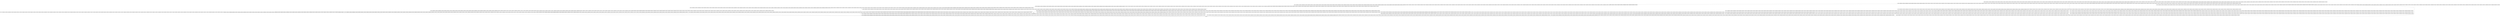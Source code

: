 digraph close {
node [shape=record];
422390241 [label="422390241 - [(JECACHESIZE && !SEQUENTIAL && SHAREDCACHE && !DUPLICATES), (JECACHESIZE && SEQUENTIAL && !DUPLICATES), (!JECACHESIZE && SEQUENTIAL && DUPLICATES), (JECACHESIZE && !SEQUENTIAL && DUPLICATES), (JECACHESIZE && SEQUENTIAL && SHAREDCACHE && !DUPLICATES), (SHAREDCACHE && !JECACHESIZE && !DUPLICATES), (!JECACHESIZE && !SEQUENTIAL && SHAREDCACHE && DUPLICATES), (SHAREDCACHE && JECACHESIZE && DUPLICATES), (DUPLICATES && !JECACHESIZE), (!SHAREDCACHE && !JECACHESIZE && !DUPLICATES), (!DUPLICATES && JECACHESIZE), (DUPLICATES && JECACHESIZE), (JECACHESIZE && SEQUENTIAL && SHAREDCACHE && DUPLICATES), (!JECACHESIZE && !SEQUENTIAL && !DUPLICATES), (!SHAREDCACHE && !JECACHESIZE && DUPLICATES), (SHAREDCACHE && !JECACHESIZE && DUPLICATES), (!JECACHESIZE && SEQUENTIAL && !SHAREDCACHE && DUPLICATES), (!JECACHESIZE && !SEQUENTIAL && !SHAREDCACHE && !DUPLICATES), (JECACHESIZE && SEQUENTIAL && DUPLICATES), (!DUPLICATES && !JECACHESIZE), (!JECACHESIZE && !SEQUENTIAL && SHAREDCACHE && !DUPLICATES), (JECACHESIZE && !SEQUENTIAL && SHAREDCACHE && DUPLICATES), (JECACHESIZE && !SEQUENTIAL && !DUPLICATES), (SHAREDCACHE && JECACHESIZE && !DUPLICATES), (JECACHESIZE && SEQUENTIAL && !SHAREDCACHE && !DUPLICATES), (!SHAREDCACHE && JECACHESIZE && DUPLICATES), (!JECACHESIZE && SEQUENTIAL && SHAREDCACHE && DUPLICATES), (!JECACHESIZE && !SEQUENTIAL && DUPLICATES), (JECACHESIZE && !SEQUENTIAL && !SHAREDCACHE && !DUPLICATES), (JECACHESIZE && SEQUENTIAL && !SHAREDCACHE && DUPLICATES), (!JECACHESIZE && SEQUENTIAL && !SHAREDCACHE && !DUPLICATES), (!JECACHESIZE && SEQUENTIAL && SHAREDCACHE && !DUPLICATES), (JECACHESIZE && !SEQUENTIAL && !SHAREDCACHE && DUPLICATES), (!JECACHESIZE && SEQUENTIAL && !DUPLICATES), (!JECACHESIZE && !SEQUENTIAL && !SHAREDCACHE && DUPLICATES), (!SHAREDCACHE && JECACHESIZE && !DUPLICATES)]"];
1276712836 [label="1276712836 - [(JECACHESIZE && !SEQUENTIAL && SHAREDCACHE && !DUPLICATES), (JECACHESIZE && SEQUENTIAL && !DUPLICATES), (!JECACHESIZE && SEQUENTIAL && DUPLICATES), (JECACHESIZE && !SEQUENTIAL && DUPLICATES), (JECACHESIZE && SEQUENTIAL && SHAREDCACHE && !DUPLICATES), (SHAREDCACHE && !JECACHESIZE && !DUPLICATES), (!JECACHESIZE && !SEQUENTIAL && SHAREDCACHE && DUPLICATES), (SHAREDCACHE && JECACHESIZE && DUPLICATES), (DUPLICATES && !JECACHESIZE), (!SHAREDCACHE && !JECACHESIZE && !DUPLICATES), (!DUPLICATES && JECACHESIZE), (DUPLICATES && JECACHESIZE), (JECACHESIZE && SEQUENTIAL && SHAREDCACHE && DUPLICATES), (!JECACHESIZE && !SEQUENTIAL && !DUPLICATES), (!SHAREDCACHE && !JECACHESIZE && DUPLICATES), (SHAREDCACHE && !JECACHESIZE && DUPLICATES), (!JECACHESIZE && SEQUENTIAL && !SHAREDCACHE && DUPLICATES), (!JECACHESIZE && !SEQUENTIAL && !SHAREDCACHE && !DUPLICATES), (JECACHESIZE && SEQUENTIAL && DUPLICATES), (!DUPLICATES && !JECACHESIZE), (!JECACHESIZE && !SEQUENTIAL && SHAREDCACHE && !DUPLICATES), (JECACHESIZE && !SEQUENTIAL && SHAREDCACHE && DUPLICATES), (JECACHESIZE && !SEQUENTIAL && !DUPLICATES), (SHAREDCACHE && JECACHESIZE && !DUPLICATES), (JECACHESIZE && SEQUENTIAL && !SHAREDCACHE && !DUPLICATES), (!SHAREDCACHE && JECACHESIZE && DUPLICATES), (!JECACHESIZE && SEQUENTIAL && SHAREDCACHE && DUPLICATES), (!JECACHESIZE && !SEQUENTIAL && DUPLICATES), (JECACHESIZE && !SEQUENTIAL && !SHAREDCACHE && !DUPLICATES), (JECACHESIZE && SEQUENTIAL && !SHAREDCACHE && DUPLICATES), (!JECACHESIZE && SEQUENTIAL && !SHAREDCACHE && !DUPLICATES), (!JECACHESIZE && SEQUENTIAL && SHAREDCACHE && !DUPLICATES), (JECACHESIZE && !SEQUENTIAL && !SHAREDCACHE && DUPLICATES), (!JECACHESIZE && SEQUENTIAL && !DUPLICATES), (!JECACHESIZE && !SEQUENTIAL && !SHAREDCACHE && DUPLICATES), (!SHAREDCACHE && JECACHESIZE && !DUPLICATES)]"];
1492058124 [label="1492058124 - [(JECACHESIZE && !SEQUENTIAL && SHAREDCACHE && !DUPLICATES), (JECACHESIZE && SEQUENTIAL && !DUPLICATES), (!JECACHESIZE && SEQUENTIAL && DUPLICATES), (JECACHESIZE && !SEQUENTIAL && DUPLICATES), (JECACHESIZE && SEQUENTIAL && SHAREDCACHE && !DUPLICATES), (SHAREDCACHE && !JECACHESIZE && !DUPLICATES), (!JECACHESIZE && !SEQUENTIAL && SHAREDCACHE && DUPLICATES), (SHAREDCACHE && JECACHESIZE && DUPLICATES), (DUPLICATES && !JECACHESIZE), (!SHAREDCACHE && !JECACHESIZE && !DUPLICATES), (!DUPLICATES && JECACHESIZE), (DUPLICATES && JECACHESIZE), (JECACHESIZE && SEQUENTIAL && SHAREDCACHE && DUPLICATES), (!JECACHESIZE && !SEQUENTIAL && !DUPLICATES), (!SHAREDCACHE && !JECACHESIZE && DUPLICATES), (SHAREDCACHE && !JECACHESIZE && DUPLICATES), (!JECACHESIZE && SEQUENTIAL && !SHAREDCACHE && DUPLICATES), (!JECACHESIZE && !SEQUENTIAL && !SHAREDCACHE && !DUPLICATES), (JECACHESIZE && SEQUENTIAL && DUPLICATES), (!DUPLICATES && !JECACHESIZE), (!JECACHESIZE && !SEQUENTIAL && SHAREDCACHE && !DUPLICATES), (JECACHESIZE && !SEQUENTIAL && SHAREDCACHE && DUPLICATES), (JECACHESIZE && !SEQUENTIAL && !DUPLICATES), (SHAREDCACHE && JECACHESIZE && !DUPLICATES), (JECACHESIZE && SEQUENTIAL && !SHAREDCACHE && !DUPLICATES), (!SHAREDCACHE && JECACHESIZE && DUPLICATES), (!JECACHESIZE && SEQUENTIAL && SHAREDCACHE && DUPLICATES), (!JECACHESIZE && !SEQUENTIAL && DUPLICATES), (JECACHESIZE && !SEQUENTIAL && !SHAREDCACHE && !DUPLICATES), (JECACHESIZE && SEQUENTIAL && !SHAREDCACHE && DUPLICATES), (!JECACHESIZE && SEQUENTIAL && !SHAREDCACHE && !DUPLICATES), (!JECACHESIZE && SEQUENTIAL && SHAREDCACHE && !DUPLICATES), (JECACHESIZE && !SEQUENTIAL && !SHAREDCACHE && DUPLICATES), (!JECACHESIZE && SEQUENTIAL && !DUPLICATES), (!JECACHESIZE && !SEQUENTIAL && !SHAREDCACHE && DUPLICATES), (!SHAREDCACHE && JECACHESIZE && !DUPLICATES)]"];
755182547 [label="755182547 - [(JECACHESIZE && !SEQUENTIAL && SHAREDCACHE && !DUPLICATES), (JECACHESIZE && SEQUENTIAL && !DUPLICATES), (!JECACHESIZE && SEQUENTIAL && DUPLICATES), (JECACHESIZE && !SEQUENTIAL && DUPLICATES), (JECACHESIZE && SEQUENTIAL && SHAREDCACHE && !DUPLICATES), (SHAREDCACHE && !JECACHESIZE && !DUPLICATES), (!JECACHESIZE && !SEQUENTIAL && SHAREDCACHE && DUPLICATES), (SHAREDCACHE && JECACHESIZE && DUPLICATES), (DUPLICATES && !JECACHESIZE), (!SHAREDCACHE && !JECACHESIZE && !DUPLICATES), (!DUPLICATES && JECACHESIZE), (DUPLICATES && JECACHESIZE), (JECACHESIZE && SEQUENTIAL && SHAREDCACHE && DUPLICATES), (!JECACHESIZE && !SEQUENTIAL && !DUPLICATES), (!SHAREDCACHE && !JECACHESIZE && DUPLICATES), (SHAREDCACHE && !JECACHESIZE && DUPLICATES), (!JECACHESIZE && SEQUENTIAL && !SHAREDCACHE && DUPLICATES), (!JECACHESIZE && !SEQUENTIAL && !SHAREDCACHE && !DUPLICATES), (JECACHESIZE && SEQUENTIAL && DUPLICATES), (!DUPLICATES && !JECACHESIZE), (!JECACHESIZE && !SEQUENTIAL && SHAREDCACHE && !DUPLICATES), (JECACHESIZE && !SEQUENTIAL && SHAREDCACHE && DUPLICATES), (JECACHESIZE && !SEQUENTIAL && !DUPLICATES), (SHAREDCACHE && JECACHESIZE && !DUPLICATES), (JECACHESIZE && SEQUENTIAL && !SHAREDCACHE && !DUPLICATES), (!SHAREDCACHE && JECACHESIZE && DUPLICATES), (!JECACHESIZE && SEQUENTIAL && SHAREDCACHE && DUPLICATES), (!JECACHESIZE && !SEQUENTIAL && DUPLICATES), (JECACHESIZE && !SEQUENTIAL && !SHAREDCACHE && !DUPLICATES), (JECACHESIZE && SEQUENTIAL && !SHAREDCACHE && DUPLICATES), (!JECACHESIZE && SEQUENTIAL && !SHAREDCACHE && !DUPLICATES), (!JECACHESIZE && SEQUENTIAL && SHAREDCACHE && !DUPLICATES), (JECACHESIZE && !SEQUENTIAL && !SHAREDCACHE && DUPLICATES), (!JECACHESIZE && SEQUENTIAL && !DUPLICATES), (!JECACHESIZE && !SEQUENTIAL && !SHAREDCACHE && DUPLICATES), (!SHAREDCACHE && JECACHESIZE && !DUPLICATES)]"];
1916026579 [label="1916026579 - [(JECACHESIZE && !SEQUENTIAL && SHAREDCACHE && !DUPLICATES), (JECACHESIZE && SEQUENTIAL && !DUPLICATES), (!JECACHESIZE && SEQUENTIAL && DUPLICATES), (JECACHESIZE && !SEQUENTIAL && DUPLICATES), (JECACHESIZE && SEQUENTIAL && SHAREDCACHE && !DUPLICATES), (SHAREDCACHE && !JECACHESIZE && !DUPLICATES), (!JECACHESIZE && !SEQUENTIAL && SHAREDCACHE && DUPLICATES), (SHAREDCACHE && JECACHESIZE && DUPLICATES), (DUPLICATES && !JECACHESIZE), (!SHAREDCACHE && !JECACHESIZE && !DUPLICATES), (!DUPLICATES && JECACHESIZE), (DUPLICATES && JECACHESIZE), (JECACHESIZE && SEQUENTIAL && SHAREDCACHE && DUPLICATES), (!JECACHESIZE && !SEQUENTIAL && !DUPLICATES), (!SHAREDCACHE && !JECACHESIZE && DUPLICATES), (SHAREDCACHE && !JECACHESIZE && DUPLICATES), (!JECACHESIZE && SEQUENTIAL && !SHAREDCACHE && DUPLICATES), (!JECACHESIZE && !SEQUENTIAL && !SHAREDCACHE && !DUPLICATES), (JECACHESIZE && SEQUENTIAL && DUPLICATES), (!DUPLICATES && !JECACHESIZE), (!JECACHESIZE && !SEQUENTIAL && SHAREDCACHE && !DUPLICATES), (JECACHESIZE && !SEQUENTIAL && SHAREDCACHE && DUPLICATES), (JECACHESIZE && !SEQUENTIAL && !DUPLICATES), (SHAREDCACHE && JECACHESIZE && !DUPLICATES), (JECACHESIZE && SEQUENTIAL && !SHAREDCACHE && !DUPLICATES), (!SHAREDCACHE && JECACHESIZE && DUPLICATES), (!JECACHESIZE && SEQUENTIAL && SHAREDCACHE && DUPLICATES), (!JECACHESIZE && !SEQUENTIAL && DUPLICATES), (JECACHESIZE && !SEQUENTIAL && !SHAREDCACHE && !DUPLICATES), (JECACHESIZE && SEQUENTIAL && !SHAREDCACHE && DUPLICATES), (!JECACHESIZE && SEQUENTIAL && !SHAREDCACHE && !DUPLICATES), (!JECACHESIZE && SEQUENTIAL && SHAREDCACHE && !DUPLICATES), (JECACHESIZE && !SEQUENTIAL && !SHAREDCACHE && DUPLICATES), (!JECACHESIZE && SEQUENTIAL && !DUPLICATES), (!JECACHESIZE && !SEQUENTIAL && !SHAREDCACHE && DUPLICATES), (!SHAREDCACHE && JECACHESIZE && !DUPLICATES)]"];
2083128641 [label="2083128641 - [(JECACHESIZE && !SEQUENTIAL && SHAREDCACHE && !DUPLICATES), (JECACHESIZE && SEQUENTIAL && !DUPLICATES), (!JECACHESIZE && SEQUENTIAL && DUPLICATES), (JECACHESIZE && !SEQUENTIAL && DUPLICATES), (JECACHESIZE && SEQUENTIAL && SHAREDCACHE && !DUPLICATES), (SHAREDCACHE && !JECACHESIZE && !DUPLICATES), (!JECACHESIZE && !SEQUENTIAL && SHAREDCACHE && DUPLICATES), (SHAREDCACHE && JECACHESIZE && DUPLICATES), (DUPLICATES && !JECACHESIZE), (!SHAREDCACHE && !JECACHESIZE && !DUPLICATES), (!DUPLICATES && JECACHESIZE), (DUPLICATES && JECACHESIZE), (JECACHESIZE && SEQUENTIAL && SHAREDCACHE && DUPLICATES), (!JECACHESIZE && !SEQUENTIAL && !DUPLICATES), (!SHAREDCACHE && !JECACHESIZE && DUPLICATES), (SHAREDCACHE && !JECACHESIZE && DUPLICATES), (!JECACHESIZE && SEQUENTIAL && !SHAREDCACHE && DUPLICATES), (!JECACHESIZE && !SEQUENTIAL && !SHAREDCACHE && !DUPLICATES), (JECACHESIZE && SEQUENTIAL && DUPLICATES), (!DUPLICATES && !JECACHESIZE), (!JECACHESIZE && !SEQUENTIAL && SHAREDCACHE && !DUPLICATES), (JECACHESIZE && !SEQUENTIAL && SHAREDCACHE && DUPLICATES), (JECACHESIZE && !SEQUENTIAL && !DUPLICATES), (SHAREDCACHE && JECACHESIZE && !DUPLICATES), (JECACHESIZE && SEQUENTIAL && !SHAREDCACHE && !DUPLICATES), (!SHAREDCACHE && JECACHESIZE && DUPLICATES), (!JECACHESIZE && SEQUENTIAL && SHAREDCACHE && DUPLICATES), (!JECACHESIZE && !SEQUENTIAL && DUPLICATES), (JECACHESIZE && !SEQUENTIAL && !SHAREDCACHE && !DUPLICATES), (JECACHESIZE && SEQUENTIAL && !SHAREDCACHE && DUPLICATES), (!JECACHESIZE && SEQUENTIAL && !SHAREDCACHE && !DUPLICATES), (!JECACHESIZE && SEQUENTIAL && SHAREDCACHE && !DUPLICATES), (JECACHESIZE && !SEQUENTIAL && !SHAREDCACHE && DUPLICATES), (!JECACHESIZE && SEQUENTIAL && !DUPLICATES), (!JECACHESIZE && !SEQUENTIAL && !SHAREDCACHE && DUPLICATES), (!SHAREDCACHE && JECACHESIZE && !DUPLICATES)]"];
822832200 [label="822832200 - [(JECACHESIZE && !SEQUENTIAL && SHAREDCACHE && !DUPLICATES), (JECACHESIZE && SEQUENTIAL && !DUPLICATES), (!JECACHESIZE && SEQUENTIAL && DUPLICATES), (JECACHESIZE && !SEQUENTIAL && DUPLICATES), (JECACHESIZE && SEQUENTIAL && SHAREDCACHE && !DUPLICATES), (SHAREDCACHE && !JECACHESIZE && !DUPLICATES), (!JECACHESIZE && !SEQUENTIAL && SHAREDCACHE && DUPLICATES), (SHAREDCACHE && JECACHESIZE && DUPLICATES), (DUPLICATES && !JECACHESIZE), (!SHAREDCACHE && !JECACHESIZE && !DUPLICATES), (!DUPLICATES && JECACHESIZE), (DUPLICATES && JECACHESIZE), (JECACHESIZE && SEQUENTIAL && SHAREDCACHE && DUPLICATES), (!JECACHESIZE && !SEQUENTIAL && !DUPLICATES), (!SHAREDCACHE && !JECACHESIZE && DUPLICATES), (SHAREDCACHE && !JECACHESIZE && DUPLICATES), (!JECACHESIZE && SEQUENTIAL && !SHAREDCACHE && DUPLICATES), (!JECACHESIZE && !SEQUENTIAL && !SHAREDCACHE && !DUPLICATES), (JECACHESIZE && SEQUENTIAL && DUPLICATES), (!DUPLICATES && !JECACHESIZE), (!JECACHESIZE && !SEQUENTIAL && SHAREDCACHE && !DUPLICATES), (JECACHESIZE && !SEQUENTIAL && SHAREDCACHE && DUPLICATES), (JECACHESIZE && !SEQUENTIAL && !DUPLICATES), (SHAREDCACHE && JECACHESIZE && !DUPLICATES), (JECACHESIZE && SEQUENTIAL && !SHAREDCACHE && !DUPLICATES), (!SHAREDCACHE && JECACHESIZE && DUPLICATES), (!JECACHESIZE && SEQUENTIAL && SHAREDCACHE && DUPLICATES), (!JECACHESIZE && !SEQUENTIAL && DUPLICATES), (JECACHESIZE && !SEQUENTIAL && !SHAREDCACHE && !DUPLICATES), (JECACHESIZE && SEQUENTIAL && !SHAREDCACHE && DUPLICATES), (!JECACHESIZE && SEQUENTIAL && !SHAREDCACHE && !DUPLICATES), (!JECACHESIZE && SEQUENTIAL && SHAREDCACHE && !DUPLICATES), (JECACHESIZE && !SEQUENTIAL && !SHAREDCACHE && DUPLICATES), (!JECACHESIZE && SEQUENTIAL && !DUPLICATES), (!JECACHESIZE && !SEQUENTIAL && !SHAREDCACHE && DUPLICATES), (!SHAREDCACHE && JECACHESIZE && !DUPLICATES)]"];
391815421 [label="391815421 - [(JECACHESIZE && !SEQUENTIAL && SHAREDCACHE && !DUPLICATES), (JECACHESIZE && SEQUENTIAL && !DUPLICATES), (!JECACHESIZE && SEQUENTIAL && DUPLICATES), (JECACHESIZE && !SEQUENTIAL && DUPLICATES), (JECACHESIZE && SEQUENTIAL && SHAREDCACHE && !DUPLICATES), (SHAREDCACHE && !JECACHESIZE && !DUPLICATES), (!JECACHESIZE && !SEQUENTIAL && SHAREDCACHE && DUPLICATES), (SHAREDCACHE && JECACHESIZE && DUPLICATES), (DUPLICATES && !JECACHESIZE), (!SHAREDCACHE && !JECACHESIZE && !DUPLICATES), (!DUPLICATES && JECACHESIZE), (DUPLICATES && JECACHESIZE), (JECACHESIZE && SEQUENTIAL && SHAREDCACHE && DUPLICATES), (!JECACHESIZE && !SEQUENTIAL && !DUPLICATES), (!SHAREDCACHE && !JECACHESIZE && DUPLICATES), (SHAREDCACHE && !JECACHESIZE && DUPLICATES), (!JECACHESIZE && SEQUENTIAL && !SHAREDCACHE && DUPLICATES), (!JECACHESIZE && !SEQUENTIAL && !SHAREDCACHE && !DUPLICATES), (JECACHESIZE && SEQUENTIAL && DUPLICATES), (!DUPLICATES && !JECACHESIZE), (!JECACHESIZE && !SEQUENTIAL && SHAREDCACHE && !DUPLICATES), (JECACHESIZE && !SEQUENTIAL && SHAREDCACHE && DUPLICATES), (JECACHESIZE && !SEQUENTIAL && !DUPLICATES), (SHAREDCACHE && JECACHESIZE && !DUPLICATES), (JECACHESIZE && SEQUENTIAL && !SHAREDCACHE && !DUPLICATES), (!SHAREDCACHE && JECACHESIZE && DUPLICATES), (!JECACHESIZE && SEQUENTIAL && SHAREDCACHE && DUPLICATES), (!JECACHESIZE && !SEQUENTIAL && DUPLICATES), (JECACHESIZE && !SEQUENTIAL && !SHAREDCACHE && !DUPLICATES), (JECACHESIZE && SEQUENTIAL && !SHAREDCACHE && DUPLICATES), (!JECACHESIZE && SEQUENTIAL && !SHAREDCACHE && !DUPLICATES), (!JECACHESIZE && SEQUENTIAL && SHAREDCACHE && !DUPLICATES), (JECACHESIZE && !SEQUENTIAL && !SHAREDCACHE && DUPLICATES), (!JECACHESIZE && SEQUENTIAL && !DUPLICATES), (!JECACHESIZE && !SEQUENTIAL && !SHAREDCACHE && DUPLICATES), (!SHAREDCACHE && JECACHESIZE && !DUPLICATES)]"];
497513136 [label="497513136 - [(JECACHESIZE && !SEQUENTIAL && SHAREDCACHE && !DUPLICATES), (JECACHESIZE && SEQUENTIAL && !DUPLICATES), (!JECACHESIZE && SEQUENTIAL && DUPLICATES), (JECACHESIZE && !SEQUENTIAL && DUPLICATES), (JECACHESIZE && SEQUENTIAL && SHAREDCACHE && !DUPLICATES), (SHAREDCACHE && !JECACHESIZE && !DUPLICATES), (!JECACHESIZE && !SEQUENTIAL && SHAREDCACHE && DUPLICATES), (SHAREDCACHE && JECACHESIZE && DUPLICATES), (DUPLICATES && !JECACHESIZE), (!SHAREDCACHE && !JECACHESIZE && !DUPLICATES), (!DUPLICATES && JECACHESIZE), (DUPLICATES && JECACHESIZE), (JECACHESIZE && SEQUENTIAL && SHAREDCACHE && DUPLICATES), (!JECACHESIZE && !SEQUENTIAL && !DUPLICATES), (!SHAREDCACHE && !JECACHESIZE && DUPLICATES), (SHAREDCACHE && !JECACHESIZE && DUPLICATES), (!JECACHESIZE && SEQUENTIAL && !SHAREDCACHE && DUPLICATES), (!JECACHESIZE && !SEQUENTIAL && !SHAREDCACHE && !DUPLICATES), (JECACHESIZE && SEQUENTIAL && DUPLICATES), (!DUPLICATES && !JECACHESIZE), (!JECACHESIZE && !SEQUENTIAL && SHAREDCACHE && !DUPLICATES), (JECACHESIZE && !SEQUENTIAL && SHAREDCACHE && DUPLICATES), (JECACHESIZE && !SEQUENTIAL && !DUPLICATES), (SHAREDCACHE && JECACHESIZE && !DUPLICATES), (JECACHESIZE && SEQUENTIAL && !SHAREDCACHE && !DUPLICATES), (!SHAREDCACHE && JECACHESIZE && DUPLICATES), (!JECACHESIZE && SEQUENTIAL && SHAREDCACHE && DUPLICATES), (!JECACHESIZE && !SEQUENTIAL && DUPLICATES), (JECACHESIZE && !SEQUENTIAL && !SHAREDCACHE && !DUPLICATES), (JECACHESIZE && SEQUENTIAL && !SHAREDCACHE && DUPLICATES), (!JECACHESIZE && SEQUENTIAL && !SHAREDCACHE && !DUPLICATES), (!JECACHESIZE && SEQUENTIAL && SHAREDCACHE && !DUPLICATES), (JECACHESIZE && !SEQUENTIAL && !SHAREDCACHE && DUPLICATES), (!JECACHESIZE && SEQUENTIAL && !DUPLICATES), (!JECACHESIZE && !SEQUENTIAL && !SHAREDCACHE && DUPLICATES), (!SHAREDCACHE && JECACHESIZE && !DUPLICATES)]"];
427956115 [label="427956115 - [(JECACHESIZE && !SEQUENTIAL && SHAREDCACHE && !DUPLICATES), (JECACHESIZE && SEQUENTIAL && !DUPLICATES), (!JECACHESIZE && SEQUENTIAL && DUPLICATES), (JECACHESIZE && !SEQUENTIAL && DUPLICATES), (JECACHESIZE && SEQUENTIAL && SHAREDCACHE && !DUPLICATES), (SHAREDCACHE && !JECACHESIZE && !DUPLICATES), (!JECACHESIZE && !SEQUENTIAL && SHAREDCACHE && DUPLICATES), (SHAREDCACHE && JECACHESIZE && DUPLICATES), (DUPLICATES && !JECACHESIZE), (!SHAREDCACHE && !JECACHESIZE && !DUPLICATES), (!DUPLICATES && JECACHESIZE), (DUPLICATES && JECACHESIZE), (JECACHESIZE && SEQUENTIAL && SHAREDCACHE && DUPLICATES), (!JECACHESIZE && !SEQUENTIAL && !DUPLICATES), (!SHAREDCACHE && !JECACHESIZE && DUPLICATES), (SHAREDCACHE && !JECACHESIZE && DUPLICATES), (!JECACHESIZE && SEQUENTIAL && !SHAREDCACHE && DUPLICATES), (!JECACHESIZE && !SEQUENTIAL && !SHAREDCACHE && !DUPLICATES), (JECACHESIZE && SEQUENTIAL && DUPLICATES), (!DUPLICATES && !JECACHESIZE), (!JECACHESIZE && !SEQUENTIAL && SHAREDCACHE && !DUPLICATES), (JECACHESIZE && !SEQUENTIAL && SHAREDCACHE && DUPLICATES), (JECACHESIZE && !SEQUENTIAL && !DUPLICATES), (SHAREDCACHE && JECACHESIZE && !DUPLICATES), (JECACHESIZE && SEQUENTIAL && !SHAREDCACHE && !DUPLICATES), (!SHAREDCACHE && JECACHESIZE && DUPLICATES), (!JECACHESIZE && SEQUENTIAL && SHAREDCACHE && DUPLICATES), (!JECACHESIZE && !SEQUENTIAL && DUPLICATES), (JECACHESIZE && !SEQUENTIAL && !SHAREDCACHE && !DUPLICATES), (JECACHESIZE && SEQUENTIAL && !SHAREDCACHE && DUPLICATES), (!JECACHESIZE && SEQUENTIAL && !SHAREDCACHE && !DUPLICATES), (!JECACHESIZE && SEQUENTIAL && SHAREDCACHE && !DUPLICATES), (JECACHESIZE && !SEQUENTIAL && !SHAREDCACHE && DUPLICATES), (!JECACHESIZE && SEQUENTIAL && !DUPLICATES), (!JECACHESIZE && !SEQUENTIAL && !SHAREDCACHE && DUPLICATES), (!SHAREDCACHE && JECACHESIZE && !DUPLICATES)]"];
987534205 [label="987534205 - [(JECACHESIZE && !SEQUENTIAL && SHAREDCACHE && !DUPLICATES), (JECACHESIZE && SEQUENTIAL && !DUPLICATES), (!JECACHESIZE && SEQUENTIAL && DUPLICATES), (JECACHESIZE && !SEQUENTIAL && DUPLICATES), (JECACHESIZE && SEQUENTIAL && SHAREDCACHE && !DUPLICATES), (SHAREDCACHE && !JECACHESIZE && !DUPLICATES), (!JECACHESIZE && !SEQUENTIAL && SHAREDCACHE && DUPLICATES), (SHAREDCACHE && JECACHESIZE && DUPLICATES), (DUPLICATES && !JECACHESIZE), (!SHAREDCACHE && !JECACHESIZE && !DUPLICATES), (!DUPLICATES && JECACHESIZE), (DUPLICATES && JECACHESIZE), (JECACHESIZE && SEQUENTIAL && SHAREDCACHE && DUPLICATES), (!JECACHESIZE && !SEQUENTIAL && !DUPLICATES), (!SHAREDCACHE && !JECACHESIZE && DUPLICATES), (SHAREDCACHE && !JECACHESIZE && DUPLICATES), (!JECACHESIZE && SEQUENTIAL && !SHAREDCACHE && DUPLICATES), (!JECACHESIZE && !SEQUENTIAL && !SHAREDCACHE && !DUPLICATES), (JECACHESIZE && SEQUENTIAL && DUPLICATES), (!DUPLICATES && !JECACHESIZE), (!JECACHESIZE && !SEQUENTIAL && SHAREDCACHE && !DUPLICATES), (JECACHESIZE && !SEQUENTIAL && SHAREDCACHE && DUPLICATES), (JECACHESIZE && !SEQUENTIAL && !DUPLICATES), (SHAREDCACHE && JECACHESIZE && !DUPLICATES), (JECACHESIZE && SEQUENTIAL && !SHAREDCACHE && !DUPLICATES), (!SHAREDCACHE && JECACHESIZE && DUPLICATES), (!JECACHESIZE && SEQUENTIAL && SHAREDCACHE && DUPLICATES), (!JECACHESIZE && !SEQUENTIAL && DUPLICATES), (JECACHESIZE && !SEQUENTIAL && !SHAREDCACHE && !DUPLICATES), (JECACHESIZE && SEQUENTIAL && !SHAREDCACHE && DUPLICATES), (!JECACHESIZE && SEQUENTIAL && !SHAREDCACHE && !DUPLICATES), (!JECACHESIZE && SEQUENTIAL && SHAREDCACHE && !DUPLICATES), (JECACHESIZE && !SEQUENTIAL && !SHAREDCACHE && DUPLICATES), (!JECACHESIZE && SEQUENTIAL && !DUPLICATES), (!JECACHESIZE && !SEQUENTIAL && !SHAREDCACHE && DUPLICATES), (!SHAREDCACHE && JECACHESIZE && !DUPLICATES)]"];
8790309 [label="8790309 - [(JECACHESIZE && !SEQUENTIAL && SHAREDCACHE && !DUPLICATES), (JECACHESIZE && SEQUENTIAL && !DUPLICATES), (!JECACHESIZE && SEQUENTIAL && DUPLICATES), (JECACHESIZE && !SEQUENTIAL && DUPLICATES), (JECACHESIZE && SEQUENTIAL && SHAREDCACHE && !DUPLICATES), (SHAREDCACHE && !JECACHESIZE && !DUPLICATES), (!JECACHESIZE && !SEQUENTIAL && SHAREDCACHE && DUPLICATES), (SHAREDCACHE && JECACHESIZE && DUPLICATES), (DUPLICATES && !JECACHESIZE), (!SHAREDCACHE && !JECACHESIZE && !DUPLICATES), (!DUPLICATES && JECACHESIZE), (DUPLICATES && JECACHESIZE), (JECACHESIZE && SEQUENTIAL && SHAREDCACHE && DUPLICATES), (!JECACHESIZE && !SEQUENTIAL && !DUPLICATES), (!SHAREDCACHE && !JECACHESIZE && DUPLICATES), (SHAREDCACHE && !JECACHESIZE && DUPLICATES), (!JECACHESIZE && SEQUENTIAL && !SHAREDCACHE && DUPLICATES), (!JECACHESIZE && !SEQUENTIAL && !SHAREDCACHE && !DUPLICATES), (JECACHESIZE && SEQUENTIAL && DUPLICATES), (!DUPLICATES && !JECACHESIZE), (!JECACHESIZE && !SEQUENTIAL && SHAREDCACHE && !DUPLICATES), (JECACHESIZE && !SEQUENTIAL && SHAREDCACHE && DUPLICATES), (JECACHESIZE && !SEQUENTIAL && !DUPLICATES), (SHAREDCACHE && JECACHESIZE && !DUPLICATES), (JECACHESIZE && SEQUENTIAL && !SHAREDCACHE && !DUPLICATES), (!SHAREDCACHE && JECACHESIZE && DUPLICATES), (!JECACHESIZE && SEQUENTIAL && SHAREDCACHE && DUPLICATES), (!JECACHESIZE && !SEQUENTIAL && DUPLICATES), (JECACHESIZE && !SEQUENTIAL && !SHAREDCACHE && !DUPLICATES), (JECACHESIZE && SEQUENTIAL && !SHAREDCACHE && DUPLICATES), (!JECACHESIZE && SEQUENTIAL && !SHAREDCACHE && !DUPLICATES), (!JECACHESIZE && SEQUENTIAL && SHAREDCACHE && !DUPLICATES), (JECACHESIZE && !SEQUENTIAL && !SHAREDCACHE && DUPLICATES), (!JECACHESIZE && SEQUENTIAL && !DUPLICATES), (!JECACHESIZE && !SEQUENTIAL && !SHAREDCACHE && DUPLICATES), (!SHAREDCACHE && JECACHESIZE && !DUPLICATES)]"];
1569813409 [label="1569813409 - [(JECACHESIZE && !SEQUENTIAL && SHAREDCACHE && !DUPLICATES), (JECACHESIZE && SEQUENTIAL && !DUPLICATES), (!JECACHESIZE && SEQUENTIAL && DUPLICATES), (JECACHESIZE && !SEQUENTIAL && DUPLICATES), (JECACHESIZE && SEQUENTIAL && SHAREDCACHE && !DUPLICATES), (SHAREDCACHE && !JECACHESIZE && !DUPLICATES), (!JECACHESIZE && !SEQUENTIAL && SHAREDCACHE && DUPLICATES), (SHAREDCACHE && JECACHESIZE && DUPLICATES), (DUPLICATES && !JECACHESIZE), (!SHAREDCACHE && !JECACHESIZE && !DUPLICATES), (!DUPLICATES && JECACHESIZE), (DUPLICATES && JECACHESIZE), (JECACHESIZE && SEQUENTIAL && SHAREDCACHE && DUPLICATES), (!JECACHESIZE && !SEQUENTIAL && !DUPLICATES), (!SHAREDCACHE && !JECACHESIZE && DUPLICATES), (SHAREDCACHE && !JECACHESIZE && DUPLICATES), (!JECACHESIZE && SEQUENTIAL && !SHAREDCACHE && DUPLICATES), (!JECACHESIZE && !SEQUENTIAL && !SHAREDCACHE && !DUPLICATES), (JECACHESIZE && SEQUENTIAL && DUPLICATES), (!DUPLICATES && !JECACHESIZE), (!JECACHESIZE && !SEQUENTIAL && SHAREDCACHE && !DUPLICATES), (JECACHESIZE && !SEQUENTIAL && SHAREDCACHE && DUPLICATES), (JECACHESIZE && !SEQUENTIAL && !DUPLICATES), (SHAREDCACHE && JECACHESIZE && !DUPLICATES), (JECACHESIZE && SEQUENTIAL && !SHAREDCACHE && !DUPLICATES), (!SHAREDCACHE && JECACHESIZE && DUPLICATES), (!JECACHESIZE && SEQUENTIAL && SHAREDCACHE && DUPLICATES), (!JECACHESIZE && !SEQUENTIAL && DUPLICATES), (JECACHESIZE && !SEQUENTIAL && !SHAREDCACHE && !DUPLICATES), (JECACHESIZE && SEQUENTIAL && !SHAREDCACHE && DUPLICATES), (!JECACHESIZE && SEQUENTIAL && !SHAREDCACHE && !DUPLICATES), (!JECACHESIZE && SEQUENTIAL && SHAREDCACHE && !DUPLICATES), (JECACHESIZE && !SEQUENTIAL && !SHAREDCACHE && DUPLICATES), (!JECACHESIZE && SEQUENTIAL && !DUPLICATES), (!JECACHESIZE && !SEQUENTIAL && !SHAREDCACHE && DUPLICATES), (!SHAREDCACHE && JECACHESIZE && !DUPLICATES)]"];
852366425 [label="852366425 - [(JECACHESIZE && !SEQUENTIAL && SHAREDCACHE && !DUPLICATES), (JECACHESIZE && SEQUENTIAL && !DUPLICATES), (!JECACHESIZE && SEQUENTIAL && DUPLICATES), (JECACHESIZE && !SEQUENTIAL && DUPLICATES), (JECACHESIZE && SEQUENTIAL && SHAREDCACHE && !DUPLICATES), (SHAREDCACHE && !JECACHESIZE && !DUPLICATES), (!JECACHESIZE && !SEQUENTIAL && SHAREDCACHE && DUPLICATES), (SHAREDCACHE && JECACHESIZE && DUPLICATES), (DUPLICATES && !JECACHESIZE), (!SHAREDCACHE && !JECACHESIZE && !DUPLICATES), (!DUPLICATES && JECACHESIZE), (DUPLICATES && JECACHESIZE), (JECACHESIZE && SEQUENTIAL && SHAREDCACHE && DUPLICATES), (!JECACHESIZE && !SEQUENTIAL && !DUPLICATES), (!SHAREDCACHE && !JECACHESIZE && DUPLICATES), (SHAREDCACHE && !JECACHESIZE && DUPLICATES), (!JECACHESIZE && SEQUENTIAL && !SHAREDCACHE && DUPLICATES), (!JECACHESIZE && !SEQUENTIAL && !SHAREDCACHE && !DUPLICATES), (JECACHESIZE && SEQUENTIAL && DUPLICATES), (!DUPLICATES && !JECACHESIZE), (!JECACHESIZE && !SEQUENTIAL && SHAREDCACHE && !DUPLICATES), (JECACHESIZE && !SEQUENTIAL && SHAREDCACHE && DUPLICATES), (JECACHESIZE && !SEQUENTIAL && !DUPLICATES), (SHAREDCACHE && JECACHESIZE && !DUPLICATES), (JECACHESIZE && SEQUENTIAL && !SHAREDCACHE && !DUPLICATES), (!SHAREDCACHE && JECACHESIZE && DUPLICATES), (!JECACHESIZE && SEQUENTIAL && SHAREDCACHE && DUPLICATES), (!JECACHESIZE && !SEQUENTIAL && DUPLICATES), (JECACHESIZE && !SEQUENTIAL && !SHAREDCACHE && !DUPLICATES), (JECACHESIZE && SEQUENTIAL && !SHAREDCACHE && DUPLICATES), (!JECACHESIZE && SEQUENTIAL && !SHAREDCACHE && !DUPLICATES), (!JECACHESIZE && SEQUENTIAL && SHAREDCACHE && !DUPLICATES), (JECACHESIZE && !SEQUENTIAL && !SHAREDCACHE && DUPLICATES), (!JECACHESIZE && SEQUENTIAL && !DUPLICATES), (!JECACHESIZE && !SEQUENTIAL && !SHAREDCACHE && DUPLICATES), (!SHAREDCACHE && JECACHESIZE && !DUPLICATES)]"];
139257371 [label="139257371 - [(JECACHESIZE && !SEQUENTIAL && SHAREDCACHE && !DUPLICATES), (JECACHESIZE && SEQUENTIAL && !DUPLICATES), (!JECACHESIZE && SEQUENTIAL && DUPLICATES), (JECACHESIZE && !SEQUENTIAL && DUPLICATES), (JECACHESIZE && SEQUENTIAL && SHAREDCACHE && !DUPLICATES), (SHAREDCACHE && !JECACHESIZE && !DUPLICATES), (!JECACHESIZE && !SEQUENTIAL && SHAREDCACHE && DUPLICATES), (SHAREDCACHE && JECACHESIZE && DUPLICATES), (DUPLICATES && !JECACHESIZE), (!SHAREDCACHE && !JECACHESIZE && !DUPLICATES), (!DUPLICATES && JECACHESIZE), (DUPLICATES && JECACHESIZE), (JECACHESIZE && SEQUENTIAL && SHAREDCACHE && DUPLICATES), (!JECACHESIZE && !SEQUENTIAL && !DUPLICATES), (!SHAREDCACHE && !JECACHESIZE && DUPLICATES), (SHAREDCACHE && !JECACHESIZE && DUPLICATES), (!JECACHESIZE && SEQUENTIAL && !SHAREDCACHE && DUPLICATES), (!JECACHESIZE && !SEQUENTIAL && !SHAREDCACHE && !DUPLICATES), (JECACHESIZE && SEQUENTIAL && DUPLICATES), (!DUPLICATES && !JECACHESIZE), (!JECACHESIZE && !SEQUENTIAL && SHAREDCACHE && !DUPLICATES), (JECACHESIZE && !SEQUENTIAL && SHAREDCACHE && DUPLICATES), (JECACHESIZE && !SEQUENTIAL && !DUPLICATES), (SHAREDCACHE && JECACHESIZE && !DUPLICATES), (JECACHESIZE && SEQUENTIAL && !SHAREDCACHE && !DUPLICATES), (!SHAREDCACHE && JECACHESIZE && DUPLICATES), (!JECACHESIZE && SEQUENTIAL && SHAREDCACHE && DUPLICATES), (!JECACHESIZE && !SEQUENTIAL && DUPLICATES), (JECACHESIZE && !SEQUENTIAL && !SHAREDCACHE && !DUPLICATES), (JECACHESIZE && SEQUENTIAL && !SHAREDCACHE && DUPLICATES), (!JECACHESIZE && SEQUENTIAL && !SHAREDCACHE && !DUPLICATES), (!JECACHESIZE && SEQUENTIAL && SHAREDCACHE && !DUPLICATES), (JECACHESIZE && !SEQUENTIAL && !SHAREDCACHE && DUPLICATES), (!JECACHESIZE && SEQUENTIAL && !DUPLICATES), (!JECACHESIZE && !SEQUENTIAL && !SHAREDCACHE && DUPLICATES), (!SHAREDCACHE && JECACHESIZE && !DUPLICATES)]"];
1826045446 [label="1826045446 - [(JECACHESIZE && !SEQUENTIAL && SHAREDCACHE && !DUPLICATES), (JECACHESIZE && SEQUENTIAL && !DUPLICATES), (!JECACHESIZE && SEQUENTIAL && DUPLICATES), (JECACHESIZE && !SEQUENTIAL && DUPLICATES), (JECACHESIZE && SEQUENTIAL && SHAREDCACHE && !DUPLICATES), (SHAREDCACHE && !JECACHESIZE && !DUPLICATES), (!JECACHESIZE && !SEQUENTIAL && SHAREDCACHE && DUPLICATES), (SHAREDCACHE && JECACHESIZE && DUPLICATES), (DUPLICATES && !JECACHESIZE), (!SHAREDCACHE && !JECACHESIZE && !DUPLICATES), (!DUPLICATES && JECACHESIZE), (DUPLICATES && JECACHESIZE), (JECACHESIZE && SEQUENTIAL && SHAREDCACHE && DUPLICATES), (!JECACHESIZE && !SEQUENTIAL && !DUPLICATES), (!SHAREDCACHE && !JECACHESIZE && DUPLICATES), (SHAREDCACHE && !JECACHESIZE && DUPLICATES), (!JECACHESIZE && SEQUENTIAL && !SHAREDCACHE && DUPLICATES), (!JECACHESIZE && !SEQUENTIAL && !SHAREDCACHE && !DUPLICATES), (JECACHESIZE && SEQUENTIAL && DUPLICATES), (!DUPLICATES && !JECACHESIZE), (!JECACHESIZE && !SEQUENTIAL && SHAREDCACHE && !DUPLICATES), (JECACHESIZE && !SEQUENTIAL && SHAREDCACHE && DUPLICATES), (JECACHESIZE && !SEQUENTIAL && !DUPLICATES), (SHAREDCACHE && JECACHESIZE && !DUPLICATES), (JECACHESIZE && SEQUENTIAL && !SHAREDCACHE && !DUPLICATES), (!SHAREDCACHE && JECACHESIZE && DUPLICATES), (!JECACHESIZE && SEQUENTIAL && SHAREDCACHE && DUPLICATES), (!JECACHESIZE && !SEQUENTIAL && DUPLICATES), (JECACHESIZE && !SEQUENTIAL && !SHAREDCACHE && !DUPLICATES), (JECACHESIZE && SEQUENTIAL && !SHAREDCACHE && DUPLICATES), (!JECACHESIZE && SEQUENTIAL && !SHAREDCACHE && !DUPLICATES), (!JECACHESIZE && SEQUENTIAL && SHAREDCACHE && !DUPLICATES), (JECACHESIZE && !SEQUENTIAL && !SHAREDCACHE && DUPLICATES), (!JECACHESIZE && SEQUENTIAL && !DUPLICATES), (!JECACHESIZE && !SEQUENTIAL && !SHAREDCACHE && DUPLICATES), (!SHAREDCACHE && JECACHESIZE && !DUPLICATES)]"];
1486509563 [label="1486509563 - [(JECACHESIZE && !SEQUENTIAL && SHAREDCACHE && !DUPLICATES), (JECACHESIZE && SEQUENTIAL && !DUPLICATES), (!JECACHESIZE && SEQUENTIAL && DUPLICATES), (JECACHESIZE && !SEQUENTIAL && DUPLICATES), (JECACHESIZE && SEQUENTIAL && SHAREDCACHE && !DUPLICATES), (SHAREDCACHE && !JECACHESIZE && !DUPLICATES), (!JECACHESIZE && !SEQUENTIAL && SHAREDCACHE && DUPLICATES), (SHAREDCACHE && JECACHESIZE && DUPLICATES), (DUPLICATES && !JECACHESIZE), (!SHAREDCACHE && !JECACHESIZE && !DUPLICATES), (!DUPLICATES && JECACHESIZE), (DUPLICATES && JECACHESIZE), (JECACHESIZE && SEQUENTIAL && SHAREDCACHE && DUPLICATES), (!JECACHESIZE && !SEQUENTIAL && !DUPLICATES), (!SHAREDCACHE && !JECACHESIZE && DUPLICATES), (SHAREDCACHE && !JECACHESIZE && DUPLICATES), (!JECACHESIZE && SEQUENTIAL && !SHAREDCACHE && DUPLICATES), (!JECACHESIZE && !SEQUENTIAL && !SHAREDCACHE && !DUPLICATES), (JECACHESIZE && SEQUENTIAL && DUPLICATES), (!DUPLICATES && !JECACHESIZE), (!JECACHESIZE && !SEQUENTIAL && SHAREDCACHE && !DUPLICATES), (JECACHESIZE && !SEQUENTIAL && SHAREDCACHE && DUPLICATES), (JECACHESIZE && !SEQUENTIAL && !DUPLICATES), (SHAREDCACHE && JECACHESIZE && !DUPLICATES), (JECACHESIZE && SEQUENTIAL && !SHAREDCACHE && !DUPLICATES), (!SHAREDCACHE && JECACHESIZE && DUPLICATES), (!JECACHESIZE && SEQUENTIAL && SHAREDCACHE && DUPLICATES), (!JECACHESIZE && !SEQUENTIAL && DUPLICATES), (JECACHESIZE && !SEQUENTIAL && !SHAREDCACHE && !DUPLICATES), (JECACHESIZE && SEQUENTIAL && !SHAREDCACHE && DUPLICATES), (!JECACHESIZE && SEQUENTIAL && !SHAREDCACHE && !DUPLICATES), (!JECACHESIZE && SEQUENTIAL && SHAREDCACHE && !DUPLICATES), (JECACHESIZE && !SEQUENTIAL && !SHAREDCACHE && DUPLICATES), (!JECACHESIZE && SEQUENTIAL && !DUPLICATES), (!JECACHESIZE && !SEQUENTIAL && !SHAREDCACHE && DUPLICATES), (!SHAREDCACHE && JECACHESIZE && !DUPLICATES)]"];
960602582 [label="960602582 - [(JECACHESIZE && !SEQUENTIAL && SHAREDCACHE && !DUPLICATES), (JECACHESIZE && SEQUENTIAL && !DUPLICATES), (!JECACHESIZE && SEQUENTIAL && DUPLICATES), (JECACHESIZE && !SEQUENTIAL && DUPLICATES), (JECACHESIZE && SEQUENTIAL && SHAREDCACHE && !DUPLICATES), (SHAREDCACHE && !JECACHESIZE && !DUPLICATES), (!JECACHESIZE && !SEQUENTIAL && SHAREDCACHE && DUPLICATES), (SHAREDCACHE && JECACHESIZE && DUPLICATES), (DUPLICATES && !JECACHESIZE), (!SHAREDCACHE && !JECACHESIZE && !DUPLICATES), (!DUPLICATES && JECACHESIZE), (DUPLICATES && JECACHESIZE), (JECACHESIZE && SEQUENTIAL && SHAREDCACHE && DUPLICATES), (!JECACHESIZE && !SEQUENTIAL && !DUPLICATES), (!SHAREDCACHE && !JECACHESIZE && DUPLICATES), (SHAREDCACHE && !JECACHESIZE && DUPLICATES), (!JECACHESIZE && SEQUENTIAL && !SHAREDCACHE && DUPLICATES), (!JECACHESIZE && !SEQUENTIAL && !SHAREDCACHE && !DUPLICATES), (JECACHESIZE && SEQUENTIAL && DUPLICATES), (!DUPLICATES && !JECACHESIZE), (!JECACHESIZE && !SEQUENTIAL && SHAREDCACHE && !DUPLICATES), (JECACHESIZE && !SEQUENTIAL && SHAREDCACHE && DUPLICATES), (JECACHESIZE && !SEQUENTIAL && !DUPLICATES), (SHAREDCACHE && JECACHESIZE && !DUPLICATES), (JECACHESIZE && SEQUENTIAL && !SHAREDCACHE && !DUPLICATES), (!SHAREDCACHE && JECACHESIZE && DUPLICATES), (!JECACHESIZE && SEQUENTIAL && SHAREDCACHE && DUPLICATES), (!JECACHESIZE && !SEQUENTIAL && DUPLICATES), (JECACHESIZE && !SEQUENTIAL && !SHAREDCACHE && !DUPLICATES), (JECACHESIZE && SEQUENTIAL && !SHAREDCACHE && DUPLICATES), (!JECACHESIZE && SEQUENTIAL && !SHAREDCACHE && !DUPLICATES), (!JECACHESIZE && SEQUENTIAL && SHAREDCACHE && !DUPLICATES), (JECACHESIZE && !SEQUENTIAL && !SHAREDCACHE && DUPLICATES), (!JECACHESIZE && SEQUENTIAL && !DUPLICATES), (!JECACHESIZE && !SEQUENTIAL && !SHAREDCACHE && DUPLICATES), (!SHAREDCACHE && JECACHESIZE && !DUPLICATES)]"];
534079164 [label="534079164 - [(JECACHESIZE && !SEQUENTIAL && SHAREDCACHE && !DUPLICATES), (JECACHESIZE && SEQUENTIAL && !DUPLICATES), (!JECACHESIZE && SEQUENTIAL && DUPLICATES), (JECACHESIZE && !SEQUENTIAL && DUPLICATES), (JECACHESIZE && SEQUENTIAL && SHAREDCACHE && !DUPLICATES), (SHAREDCACHE && !JECACHESIZE && !DUPLICATES), (!JECACHESIZE && !SEQUENTIAL && SHAREDCACHE && DUPLICATES), (SHAREDCACHE && JECACHESIZE && DUPLICATES), (DUPLICATES && !JECACHESIZE), (!SHAREDCACHE && !JECACHESIZE && !DUPLICATES), (!DUPLICATES && JECACHESIZE), (DUPLICATES && JECACHESIZE), (JECACHESIZE && SEQUENTIAL && SHAREDCACHE && DUPLICATES), (!JECACHESIZE && !SEQUENTIAL && !DUPLICATES), (!SHAREDCACHE && !JECACHESIZE && DUPLICATES), (SHAREDCACHE && !JECACHESIZE && DUPLICATES), (!JECACHESIZE && SEQUENTIAL && !SHAREDCACHE && DUPLICATES), (!JECACHESIZE && !SEQUENTIAL && !SHAREDCACHE && !DUPLICATES), (JECACHESIZE && SEQUENTIAL && DUPLICATES), (!DUPLICATES && !JECACHESIZE), (!JECACHESIZE && !SEQUENTIAL && SHAREDCACHE && !DUPLICATES), (JECACHESIZE && !SEQUENTIAL && SHAREDCACHE && DUPLICATES), (JECACHESIZE && !SEQUENTIAL && !DUPLICATES), (SHAREDCACHE && JECACHESIZE && !DUPLICATES), (JECACHESIZE && SEQUENTIAL && !SHAREDCACHE && !DUPLICATES), (!SHAREDCACHE && JECACHESIZE && DUPLICATES), (!JECACHESIZE && SEQUENTIAL && SHAREDCACHE && DUPLICATES), (!JECACHESIZE && !SEQUENTIAL && DUPLICATES), (JECACHESIZE && !SEQUENTIAL && !SHAREDCACHE && !DUPLICATES), (JECACHESIZE && SEQUENTIAL && !SHAREDCACHE && DUPLICATES), (!JECACHESIZE && SEQUENTIAL && !SHAREDCACHE && !DUPLICATES), (!JECACHESIZE && SEQUENTIAL && SHAREDCACHE && !DUPLICATES), (JECACHESIZE && !SEQUENTIAL && !SHAREDCACHE && DUPLICATES), (!JECACHESIZE && SEQUENTIAL && !DUPLICATES), (!JECACHESIZE && !SEQUENTIAL && !SHAREDCACHE && DUPLICATES), (!SHAREDCACHE && JECACHESIZE && !DUPLICATES)]"];
entry [label="entry - []"];
exit [label="exit - []"];
1989518002 [label="1989518002 - [(JECACHESIZE && !SEQUENTIAL && SHAREDCACHE && !DUPLICATES), (JECACHESIZE && SEQUENTIAL && !DUPLICATES), (!JECACHESIZE && SEQUENTIAL && DUPLICATES), (JECACHESIZE && !SEQUENTIAL && DUPLICATES), (JECACHESIZE && SEQUENTIAL && SHAREDCACHE && !DUPLICATES), (SHAREDCACHE && !JECACHESIZE && !DUPLICATES), (!JECACHESIZE && !SEQUENTIAL && SHAREDCACHE && DUPLICATES), (SHAREDCACHE && JECACHESIZE && DUPLICATES), (DUPLICATES && !JECACHESIZE), (!SHAREDCACHE && !JECACHESIZE && !DUPLICATES), (!DUPLICATES && JECACHESIZE), (DUPLICATES && JECACHESIZE), (JECACHESIZE && SEQUENTIAL && SHAREDCACHE && DUPLICATES), (!JECACHESIZE && !SEQUENTIAL && !DUPLICATES), (!SHAREDCACHE && !JECACHESIZE && DUPLICATES), (SHAREDCACHE && !JECACHESIZE && DUPLICATES), (!JECACHESIZE && SEQUENTIAL && !SHAREDCACHE && DUPLICATES), (!JECACHESIZE && !SEQUENTIAL && !SHAREDCACHE && !DUPLICATES), (JECACHESIZE && SEQUENTIAL && DUPLICATES), (!DUPLICATES && !JECACHESIZE), (!JECACHESIZE && !SEQUENTIAL && SHAREDCACHE && !DUPLICATES), (JECACHESIZE && !SEQUENTIAL && SHAREDCACHE && DUPLICATES), (JECACHESIZE && !SEQUENTIAL && !DUPLICATES), (SHAREDCACHE && JECACHESIZE && !DUPLICATES), (JECACHESIZE && SEQUENTIAL && !SHAREDCACHE && !DUPLICATES), (!SHAREDCACHE && JECACHESIZE && DUPLICATES), (!JECACHESIZE && SEQUENTIAL && SHAREDCACHE && DUPLICATES), (!JECACHESIZE && !SEQUENTIAL && DUPLICATES), (JECACHESIZE && !SEQUENTIAL && !SHAREDCACHE && !DUPLICATES), (JECACHESIZE && SEQUENTIAL && !SHAREDCACHE && DUPLICATES), (!JECACHESIZE && SEQUENTIAL && !SHAREDCACHE && !DUPLICATES), (!JECACHESIZE && SEQUENTIAL && SHAREDCACHE && !DUPLICATES), (JECACHESIZE && !SEQUENTIAL && !SHAREDCACHE && DUPLICATES), (!JECACHESIZE && SEQUENTIAL && !DUPLICATES), (!JECACHESIZE && !SEQUENTIAL && !SHAREDCACHE && DUPLICATES), (!SHAREDCACHE && JECACHESIZE && !DUPLICATES)]"];
862659596 [label="862659596 - [(JECACHESIZE && !SEQUENTIAL && SHAREDCACHE && !DUPLICATES), (JECACHESIZE && SEQUENTIAL && !DUPLICATES), (!JECACHESIZE && SEQUENTIAL && DUPLICATES), (JECACHESIZE && !SEQUENTIAL && DUPLICATES), (JECACHESIZE && SEQUENTIAL && SHAREDCACHE && !DUPLICATES), (SHAREDCACHE && !JECACHESIZE && !DUPLICATES), (!JECACHESIZE && !SEQUENTIAL && SHAREDCACHE && DUPLICATES), (SHAREDCACHE && JECACHESIZE && DUPLICATES), (DUPLICATES && !JECACHESIZE), (!SHAREDCACHE && !JECACHESIZE && !DUPLICATES), (!DUPLICATES && JECACHESIZE), (DUPLICATES && JECACHESIZE), (JECACHESIZE && SEQUENTIAL && SHAREDCACHE && DUPLICATES), (!JECACHESIZE && !SEQUENTIAL && !DUPLICATES), (!SHAREDCACHE && !JECACHESIZE && DUPLICATES), (SHAREDCACHE && !JECACHESIZE && DUPLICATES), (!JECACHESIZE && SEQUENTIAL && !SHAREDCACHE && DUPLICATES), (!JECACHESIZE && !SEQUENTIAL && !SHAREDCACHE && !DUPLICATES), (JECACHESIZE && SEQUENTIAL && DUPLICATES), (!DUPLICATES && !JECACHESIZE), (!JECACHESIZE && !SEQUENTIAL && SHAREDCACHE && !DUPLICATES), (JECACHESIZE && !SEQUENTIAL && SHAREDCACHE && DUPLICATES), (JECACHESIZE && !SEQUENTIAL && !DUPLICATES), (SHAREDCACHE && JECACHESIZE && !DUPLICATES), (JECACHESIZE && SEQUENTIAL && !SHAREDCACHE && !DUPLICATES), (!SHAREDCACHE && JECACHESIZE && DUPLICATES), (!JECACHESIZE && SEQUENTIAL && SHAREDCACHE && DUPLICATES), (!JECACHESIZE && !SEQUENTIAL && DUPLICATES), (JECACHESIZE && !SEQUENTIAL && !SHAREDCACHE && !DUPLICATES), (JECACHESIZE && SEQUENTIAL && !SHAREDCACHE && DUPLICATES), (!JECACHESIZE && SEQUENTIAL && !SHAREDCACHE && !DUPLICATES), (!JECACHESIZE && SEQUENTIAL && SHAREDCACHE && !DUPLICATES), (JECACHESIZE && !SEQUENTIAL && !SHAREDCACHE && DUPLICATES), (!JECACHESIZE && SEQUENTIAL && !DUPLICATES), (!JECACHESIZE && !SEQUENTIAL && !SHAREDCACHE && DUPLICATES), (!SHAREDCACHE && JECACHESIZE && !DUPLICATES)]"];
760636419 [label="760636419 - [(JECACHESIZE && !SEQUENTIAL && SHAREDCACHE && !DUPLICATES), (JECACHESIZE && SEQUENTIAL && !DUPLICATES), (!JECACHESIZE && SEQUENTIAL && DUPLICATES), (JECACHESIZE && !SEQUENTIAL && DUPLICATES), (JECACHESIZE && SEQUENTIAL && SHAREDCACHE && !DUPLICATES), (SHAREDCACHE && !JECACHESIZE && !DUPLICATES), (!JECACHESIZE && !SEQUENTIAL && SHAREDCACHE && DUPLICATES), (SHAREDCACHE && JECACHESIZE && DUPLICATES), (DUPLICATES && !JECACHESIZE), (!SHAREDCACHE && !JECACHESIZE && !DUPLICATES), (!DUPLICATES && JECACHESIZE), (DUPLICATES && JECACHESIZE), (JECACHESIZE && SEQUENTIAL && SHAREDCACHE && DUPLICATES), (!JECACHESIZE && !SEQUENTIAL && !DUPLICATES), (!SHAREDCACHE && !JECACHESIZE && DUPLICATES), (SHAREDCACHE && !JECACHESIZE && DUPLICATES), (!JECACHESIZE && SEQUENTIAL && !SHAREDCACHE && DUPLICATES), (!JECACHESIZE && !SEQUENTIAL && !SHAREDCACHE && !DUPLICATES), (JECACHESIZE && SEQUENTIAL && DUPLICATES), (!DUPLICATES && !JECACHESIZE), (!JECACHESIZE && !SEQUENTIAL && SHAREDCACHE && !DUPLICATES), (JECACHESIZE && !SEQUENTIAL && SHAREDCACHE && DUPLICATES), (JECACHESIZE && !SEQUENTIAL && !DUPLICATES), (SHAREDCACHE && JECACHESIZE && !DUPLICATES), (JECACHESIZE && SEQUENTIAL && !SHAREDCACHE && !DUPLICATES), (!SHAREDCACHE && JECACHESIZE && DUPLICATES), (!JECACHESIZE && SEQUENTIAL && SHAREDCACHE && DUPLICATES), (!JECACHESIZE && !SEQUENTIAL && DUPLICATES), (JECACHESIZE && !SEQUENTIAL && !SHAREDCACHE && !DUPLICATES), (JECACHESIZE && SEQUENTIAL && !SHAREDCACHE && DUPLICATES), (!JECACHESIZE && SEQUENTIAL && !SHAREDCACHE && !DUPLICATES), (!JECACHESIZE && SEQUENTIAL && SHAREDCACHE && !DUPLICATES), (JECACHESIZE && !SEQUENTIAL && !SHAREDCACHE && DUPLICATES), (!JECACHESIZE && SEQUENTIAL && !DUPLICATES), (!JECACHESIZE && !SEQUENTIAL && !SHAREDCACHE && DUPLICATES), (!SHAREDCACHE && JECACHESIZE && !DUPLICATES)]"];
1442054803 [label="1442054803 - [(JECACHESIZE && !SEQUENTIAL && SHAREDCACHE && !DUPLICATES), (JECACHESIZE && SEQUENTIAL && !DUPLICATES), (!JECACHESIZE && SEQUENTIAL && DUPLICATES), (JECACHESIZE && !SEQUENTIAL && DUPLICATES), (JECACHESIZE && SEQUENTIAL && SHAREDCACHE && !DUPLICATES), (SHAREDCACHE && !JECACHESIZE && !DUPLICATES), (!JECACHESIZE && !SEQUENTIAL && SHAREDCACHE && DUPLICATES), (SHAREDCACHE && JECACHESIZE && DUPLICATES), (DUPLICATES && !JECACHESIZE), (!SHAREDCACHE && !JECACHESIZE && !DUPLICATES), (!DUPLICATES && JECACHESIZE), (DUPLICATES && JECACHESIZE), (JECACHESIZE && SEQUENTIAL && SHAREDCACHE && DUPLICATES), (!JECACHESIZE && !SEQUENTIAL && !DUPLICATES), (!SHAREDCACHE && !JECACHESIZE && DUPLICATES), (SHAREDCACHE && !JECACHESIZE && DUPLICATES), (!JECACHESIZE && SEQUENTIAL && !SHAREDCACHE && DUPLICATES), (!JECACHESIZE && !SEQUENTIAL && !SHAREDCACHE && !DUPLICATES), (JECACHESIZE && SEQUENTIAL && DUPLICATES), (!DUPLICATES && !JECACHESIZE), (!JECACHESIZE && !SEQUENTIAL && SHAREDCACHE && !DUPLICATES), (JECACHESIZE && !SEQUENTIAL && SHAREDCACHE && DUPLICATES), (JECACHESIZE && !SEQUENTIAL && !DUPLICATES), (SHAREDCACHE && JECACHESIZE && !DUPLICATES), (JECACHESIZE && SEQUENTIAL && !SHAREDCACHE && !DUPLICATES), (!SHAREDCACHE && JECACHESIZE && DUPLICATES), (!JECACHESIZE && SEQUENTIAL && SHAREDCACHE && DUPLICATES), (!JECACHESIZE && !SEQUENTIAL && DUPLICATES), (JECACHESIZE && !SEQUENTIAL && !SHAREDCACHE && !DUPLICATES), (JECACHESIZE && SEQUENTIAL && !SHAREDCACHE && DUPLICATES), (!JECACHESIZE && SEQUENTIAL && !SHAREDCACHE && !DUPLICATES), (!JECACHESIZE && SEQUENTIAL && SHAREDCACHE && !DUPLICATES), (JECACHESIZE && !SEQUENTIAL && !SHAREDCACHE && DUPLICATES), (!JECACHESIZE && SEQUENTIAL && !DUPLICATES), (!JECACHESIZE && !SEQUENTIAL && !SHAREDCACHE && DUPLICATES), (!SHAREDCACHE && JECACHESIZE && !DUPLICATES)]"];
1976971298 [label="1976971298 - [(JECACHESIZE && !SEQUENTIAL && SHAREDCACHE && !DUPLICATES), (JECACHESIZE && SEQUENTIAL && !DUPLICATES), (!JECACHESIZE && SEQUENTIAL && DUPLICATES), (JECACHESIZE && !SEQUENTIAL && DUPLICATES), (JECACHESIZE && SEQUENTIAL && SHAREDCACHE && !DUPLICATES), (SHAREDCACHE && !JECACHESIZE && !DUPLICATES), (!JECACHESIZE && !SEQUENTIAL && SHAREDCACHE && DUPLICATES), (SHAREDCACHE && JECACHESIZE && DUPLICATES), (DUPLICATES && !JECACHESIZE), (!SHAREDCACHE && !JECACHESIZE && !DUPLICATES), (!DUPLICATES && JECACHESIZE), (DUPLICATES && JECACHESIZE), (JECACHESIZE && SEQUENTIAL && SHAREDCACHE && DUPLICATES), (!JECACHESIZE && !SEQUENTIAL && !DUPLICATES), (!SHAREDCACHE && !JECACHESIZE && DUPLICATES), (SHAREDCACHE && !JECACHESIZE && DUPLICATES), (!JECACHESIZE && SEQUENTIAL && !SHAREDCACHE && DUPLICATES), (!JECACHESIZE && !SEQUENTIAL && !SHAREDCACHE && !DUPLICATES), (JECACHESIZE && SEQUENTIAL && DUPLICATES), (!DUPLICATES && !JECACHESIZE), (!JECACHESIZE && !SEQUENTIAL && SHAREDCACHE && !DUPLICATES), (JECACHESIZE && !SEQUENTIAL && SHAREDCACHE && DUPLICATES), (JECACHESIZE && !SEQUENTIAL && !DUPLICATES), (SHAREDCACHE && JECACHESIZE && !DUPLICATES), (JECACHESIZE && SEQUENTIAL && !SHAREDCACHE && !DUPLICATES), (!SHAREDCACHE && JECACHESIZE && DUPLICATES), (!JECACHESIZE && SEQUENTIAL && SHAREDCACHE && DUPLICATES), (!JECACHESIZE && !SEQUENTIAL && DUPLICATES), (JECACHESIZE && !SEQUENTIAL && !SHAREDCACHE && !DUPLICATES), (JECACHESIZE && SEQUENTIAL && !SHAREDCACHE && DUPLICATES), (!JECACHESIZE && SEQUENTIAL && !SHAREDCACHE && !DUPLICATES), (!JECACHESIZE && SEQUENTIAL && SHAREDCACHE && !DUPLICATES), (JECACHESIZE && !SEQUENTIAL && !SHAREDCACHE && DUPLICATES), (!JECACHESIZE && SEQUENTIAL && !DUPLICATES), (!JECACHESIZE && !SEQUENTIAL && !SHAREDCACHE && DUPLICATES), (!SHAREDCACHE && JECACHESIZE && !DUPLICATES)]"];
924133747 [label="924133747 - [(JECACHESIZE && !SEQUENTIAL && SHAREDCACHE && !DUPLICATES), (JECACHESIZE && SEQUENTIAL && !DUPLICATES), (!JECACHESIZE && SEQUENTIAL && DUPLICATES), (JECACHESIZE && !SEQUENTIAL && DUPLICATES), (JECACHESIZE && SEQUENTIAL && SHAREDCACHE && !DUPLICATES), (SHAREDCACHE && !JECACHESIZE && !DUPLICATES), (!JECACHESIZE && !SEQUENTIAL && SHAREDCACHE && DUPLICATES), (SHAREDCACHE && JECACHESIZE && DUPLICATES), (DUPLICATES && !JECACHESIZE), (!SHAREDCACHE && !JECACHESIZE && !DUPLICATES), (!DUPLICATES && JECACHESIZE), (DUPLICATES && JECACHESIZE), (JECACHESIZE && SEQUENTIAL && SHAREDCACHE && DUPLICATES), (!JECACHESIZE && !SEQUENTIAL && !DUPLICATES), (!SHAREDCACHE && !JECACHESIZE && DUPLICATES), (SHAREDCACHE && !JECACHESIZE && DUPLICATES), (!JECACHESIZE && SEQUENTIAL && !SHAREDCACHE && DUPLICATES), (!JECACHESIZE && !SEQUENTIAL && !SHAREDCACHE && !DUPLICATES), (JECACHESIZE && SEQUENTIAL && DUPLICATES), (!DUPLICATES && !JECACHESIZE), (!JECACHESIZE && !SEQUENTIAL && SHAREDCACHE && !DUPLICATES), (JECACHESIZE && !SEQUENTIAL && SHAREDCACHE && DUPLICATES), (JECACHESIZE && !SEQUENTIAL && !DUPLICATES), (SHAREDCACHE && JECACHESIZE && !DUPLICATES), (JECACHESIZE && SEQUENTIAL && !SHAREDCACHE && !DUPLICATES), (!SHAREDCACHE && JECACHESIZE && DUPLICATES), (!JECACHESIZE && SEQUENTIAL && SHAREDCACHE && DUPLICATES), (!JECACHESIZE && !SEQUENTIAL && DUPLICATES), (JECACHESIZE && !SEQUENTIAL && !SHAREDCACHE && !DUPLICATES), (JECACHESIZE && SEQUENTIAL && !SHAREDCACHE && DUPLICATES), (!JECACHESIZE && SEQUENTIAL && !SHAREDCACHE && !DUPLICATES), (!JECACHESIZE && SEQUENTIAL && SHAREDCACHE && !DUPLICATES), (JECACHESIZE && !SEQUENTIAL && !SHAREDCACHE && DUPLICATES), (!JECACHESIZE && SEQUENTIAL && !DUPLICATES), (!JECACHESIZE && !SEQUENTIAL && !SHAREDCACHE && DUPLICATES), (!SHAREDCACHE && JECACHESIZE && !DUPLICATES)]"];
1783683305 [label="1783683305 - [(JECACHESIZE && !SEQUENTIAL && SHAREDCACHE && !DUPLICATES), (JECACHESIZE && SEQUENTIAL && !DUPLICATES), (!JECACHESIZE && SEQUENTIAL && DUPLICATES), (JECACHESIZE && !SEQUENTIAL && DUPLICATES), (JECACHESIZE && SEQUENTIAL && SHAREDCACHE && !DUPLICATES), (SHAREDCACHE && !JECACHESIZE && !DUPLICATES), (!JECACHESIZE && !SEQUENTIAL && SHAREDCACHE && DUPLICATES), (SHAREDCACHE && JECACHESIZE && DUPLICATES), (DUPLICATES && !JECACHESIZE), (!SHAREDCACHE && !JECACHESIZE && !DUPLICATES), (!DUPLICATES && JECACHESIZE), (DUPLICATES && JECACHESIZE), (JECACHESIZE && SEQUENTIAL && SHAREDCACHE && DUPLICATES), (!JECACHESIZE && !SEQUENTIAL && !DUPLICATES), (!SHAREDCACHE && !JECACHESIZE && DUPLICATES), (SHAREDCACHE && !JECACHESIZE && DUPLICATES), (!JECACHESIZE && SEQUENTIAL && !SHAREDCACHE && DUPLICATES), (!JECACHESIZE && !SEQUENTIAL && !SHAREDCACHE && !DUPLICATES), (JECACHESIZE && SEQUENTIAL && DUPLICATES), (!DUPLICATES && !JECACHESIZE), (!JECACHESIZE && !SEQUENTIAL && SHAREDCACHE && !DUPLICATES), (JECACHESIZE && !SEQUENTIAL && SHAREDCACHE && DUPLICATES), (JECACHESIZE && !SEQUENTIAL && !DUPLICATES), (SHAREDCACHE && JECACHESIZE && !DUPLICATES), (JECACHESIZE && SEQUENTIAL && !SHAREDCACHE && !DUPLICATES), (!SHAREDCACHE && JECACHESIZE && DUPLICATES), (!JECACHESIZE && SEQUENTIAL && SHAREDCACHE && DUPLICATES), (!JECACHESIZE && !SEQUENTIAL && DUPLICATES), (JECACHESIZE && !SEQUENTIAL && !SHAREDCACHE && !DUPLICATES), (JECACHESIZE && SEQUENTIAL && !SHAREDCACHE && DUPLICATES), (!JECACHESIZE && SEQUENTIAL && !SHAREDCACHE && !DUPLICATES), (!JECACHESIZE && SEQUENTIAL && SHAREDCACHE && !DUPLICATES), (JECACHESIZE && !SEQUENTIAL && !SHAREDCACHE && DUPLICATES), (!JECACHESIZE && SEQUENTIAL && !DUPLICATES), (!JECACHESIZE && !SEQUENTIAL && !SHAREDCACHE && DUPLICATES), (!SHAREDCACHE && JECACHESIZE && !DUPLICATES)]"];
1820783612 [label="1820783612 - [(JECACHESIZE && !SEQUENTIAL && SHAREDCACHE && !DUPLICATES), (JECACHESIZE && SEQUENTIAL && !DUPLICATES), (!JECACHESIZE && SEQUENTIAL && DUPLICATES), (JECACHESIZE && !SEQUENTIAL && DUPLICATES), (JECACHESIZE && SEQUENTIAL && SHAREDCACHE && !DUPLICATES), (SHAREDCACHE && !JECACHESIZE && !DUPLICATES), (!JECACHESIZE && !SEQUENTIAL && SHAREDCACHE && DUPLICATES), (SHAREDCACHE && JECACHESIZE && DUPLICATES), (DUPLICATES && !JECACHESIZE), (!SHAREDCACHE && !JECACHESIZE && !DUPLICATES), (!DUPLICATES && JECACHESIZE), (DUPLICATES && JECACHESIZE), (JECACHESIZE && SEQUENTIAL && SHAREDCACHE && DUPLICATES), (!JECACHESIZE && !SEQUENTIAL && !DUPLICATES), (!SHAREDCACHE && !JECACHESIZE && DUPLICATES), (SHAREDCACHE && !JECACHESIZE && DUPLICATES), (!JECACHESIZE && SEQUENTIAL && !SHAREDCACHE && DUPLICATES), (!JECACHESIZE && !SEQUENTIAL && !SHAREDCACHE && !DUPLICATES), (JECACHESIZE && SEQUENTIAL && DUPLICATES), (!DUPLICATES && !JECACHESIZE), (!JECACHESIZE && !SEQUENTIAL && SHAREDCACHE && !DUPLICATES), (JECACHESIZE && !SEQUENTIAL && SHAREDCACHE && DUPLICATES), (JECACHESIZE && !SEQUENTIAL && !DUPLICATES), (SHAREDCACHE && JECACHESIZE && !DUPLICATES), (JECACHESIZE && SEQUENTIAL && !SHAREDCACHE && !DUPLICATES), (!SHAREDCACHE && JECACHESIZE && DUPLICATES), (!JECACHESIZE && SEQUENTIAL && SHAREDCACHE && DUPLICATES), (!JECACHESIZE && !SEQUENTIAL && DUPLICATES), (JECACHESIZE && !SEQUENTIAL && !SHAREDCACHE && !DUPLICATES), (JECACHESIZE && SEQUENTIAL && !SHAREDCACHE && DUPLICATES), (!JECACHESIZE && SEQUENTIAL && !SHAREDCACHE && !DUPLICATES), (!JECACHESIZE && SEQUENTIAL && SHAREDCACHE && !DUPLICATES), (JECACHESIZE && !SEQUENTIAL && !SHAREDCACHE && DUPLICATES), (!JECACHESIZE && SEQUENTIAL && !DUPLICATES), (!JECACHESIZE && !SEQUENTIAL && !SHAREDCACHE && DUPLICATES), (!SHAREDCACHE && JECACHESIZE && !DUPLICATES)]"];
entry;
exit;
422390241 -> 1276712836;
422390241 -> 427956115;
1276712836 -> 2083128641;
1276712836 -> 139257371;
1492058124 -> 1820783612;
755182547 -> 1569813409;
1916026579 -> 1826045446;
1916026579 -> 534079164;
2083128641 -> 1820783612;
822832200 -> 391815421;
822832200 -> 534079164;
822832200 -> 924133747;
391815421 -> exit;
391815421 -> 534079164;
497513136 -> exit;
497513136 -> 534079164;
427956115 -> 1783683305;
987534205 -> exit;
8790309 -> exit;
1569813409 -> 755182547;
1569813409 -> 862659596;
852366425 -> exit;
139257371 -> 1569813409;
1826045446 -> 960602582;
1826045446 -> 534079164;
1826045446 -> 1442054803;
1486509563 -> 422390241;
1486509563 -> 760636419;
960602582 -> 8790309;
534079164 -> 534079164;
534079164 -> 1976971298;
entry -> 1486509563;
1989518002 -> 822832200;
1989518002 -> 497513136;
1989518002 -> 534079164;
1989518002 -> 1916026579;
862659596 -> 987534205;
760636419 -> exit;
1442054803 -> exit;
1442054803 -> 534079164;
1976971298 -> exit;
924133747 -> exit;
924133747 -> 534079164;
1783683305 -> 1989518002;
1783683305 -> 534079164;
1820783612 -> 1492058124;
1820783612 -> 852366425;
}
